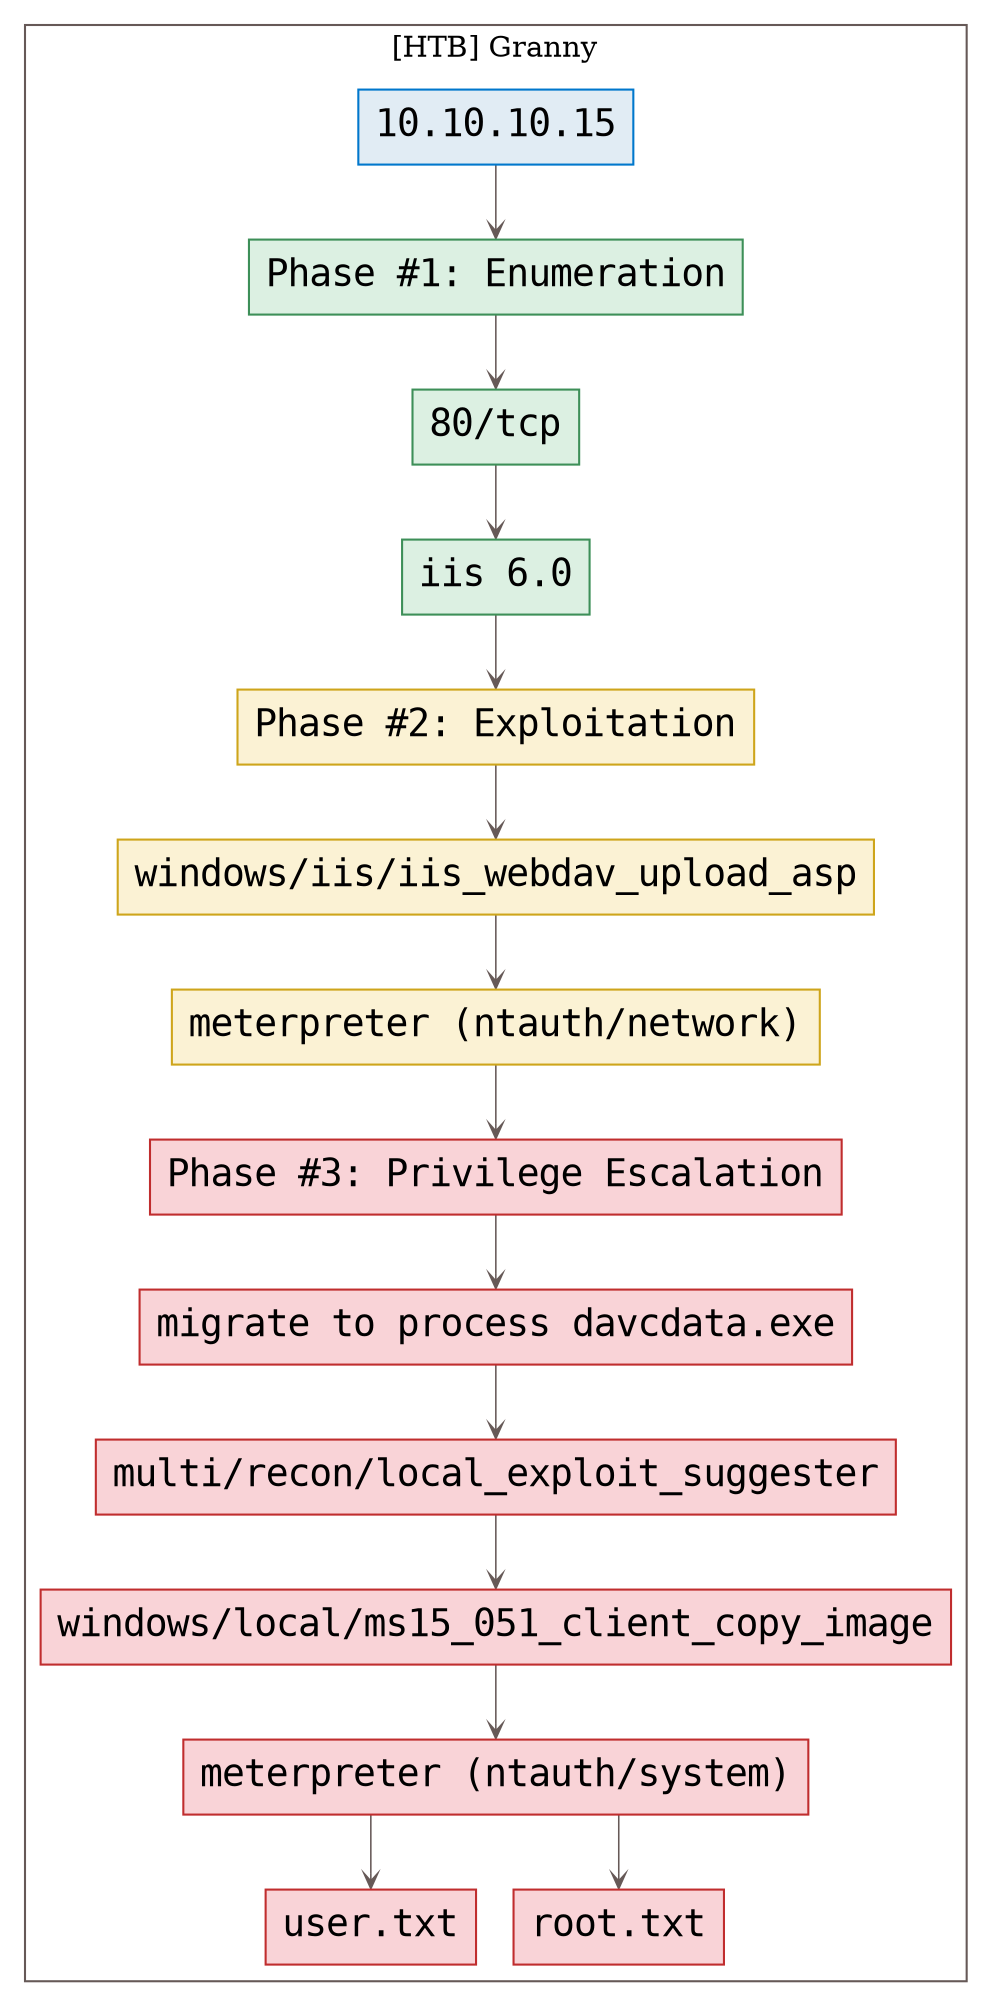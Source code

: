 digraph G {
  #rankdir=LR;
  nodesdictep=1.0; splines="ortho"; K=0.6; overlap=scale; fixedsize=true; resolution=72; bgcolor="#ffffff"; outputorder="edgesfirst";
  node [fontname="courier" fontsize=18 shape=box width=0.25 fillcolor="white" style="filled,solid"];
  edge [style=solid color="#665957" penwidth=0.75 arrowhead=vee arrowsize=0.75 ];

  0[label="10.10.10.15" color="#0077cc" fillcolor="#e1ecf4" tooltip="[HTB] Granny"];
  10[label="windows/local/ms15_051_client_copy_image" color="#c02d2e" fillcolor="#f9d3d7" tooltip="Phase #3:Privilege Escalation"];
  11[label="meterpreter (ntauth/system)" color="#c02d2e" fillcolor="#f9d3d7" tooltip="Phase #3:Privilege Escalation"];
  12[label="user.txt" color="#c02d2e" fillcolor="#f9d3d7" tooltip="Phase #3:Privilege Escalation"];
  13[label="root.txt" color="#c02d2e" fillcolor="#f9d3d7" tooltip="Phase #3:Privilege Escalation"];
  1[label="Phase #1: Enumeration" color="#3d8f58" fillcolor="#dcf0e2" tooltip="Phase #1:Enumeration"];
  2[label="80/tcp" color="#3d8f58" fillcolor="#dcf0e2" tooltip="Phase #1:Enumeration"];
  3[label="iis 6.0" color="#3d8f58" fillcolor="#dcf0e2" tooltip="Phase #1:Enumeration"];
  4[label="Phase #2: Exploitation" color="#cea51b" fillcolor="#fbf2d4" tooltip="Phase #2:Exploitation"];
  5[label="windows/iis/iis_webdav_upload_asp" color="#cea51b" fillcolor="#fbf2d4" tooltip="Phase #2:Exploitation"];
  6[label="meterpreter (ntauth/network)" color="#cea51b" fillcolor="#fbf2d4" tooltip="Phase #2:Exploitation"];
  7[label="Phase #3: Privilege Escalation" color="#c02d2e" fillcolor="#f9d3d7" tooltip="Phase #3:Privilege Escalation"];
  8[label="migrate to process davcdata.exe" color="#c02d2e" fillcolor="#f9d3d7" tooltip="Phase #3:Privilege Escalation"];
  9[label="multi/recon/local_exploit_suggester" color="#c02d2e" fillcolor="#f9d3d7" tooltip="Phase #3:Privilege Escalation"];

  subgraph cluster_0 {
    node [style="filled,solid"];
    label = "[HTB] Granny";
    color = "#665957";
    0 -> 1 [color="#665957"];
    1 -> 2 [color="#665957"];
    10 -> 11 [color="#665957"];
    11 -> 12 [color="#665957"];
    11 -> 13 [color="#665957"];
    2 -> 3 [color="#665957"];
    3 -> 4 [color="#665957"];
    4 -> 5 [color="#665957"];
    5 -> 6 [color="#665957"];
    6 -> 7 [color="#665957"];
    7 -> 8 [color="#665957"];
    8 -> 9 [color="#665957"];
    9 -> 10 [color="#665957"];
  }
}
